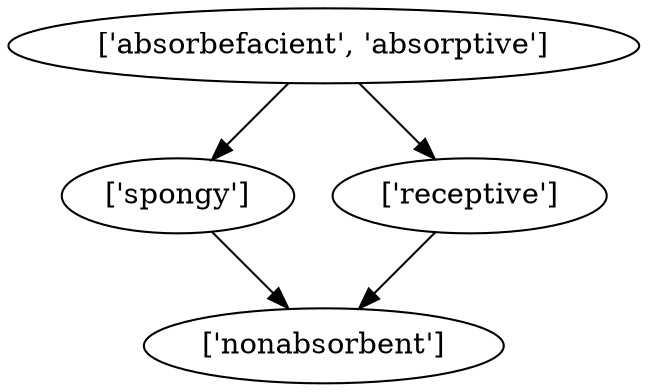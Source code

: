 strict digraph  {
	"['spongy']" -> "['nonabsorbent']";
	"['receptive']" -> "['nonabsorbent']";
	"['absorbefacient', 'absorptive']" -> "['spongy']";
	"['absorbefacient', 'absorptive']" -> "['receptive']";
}
